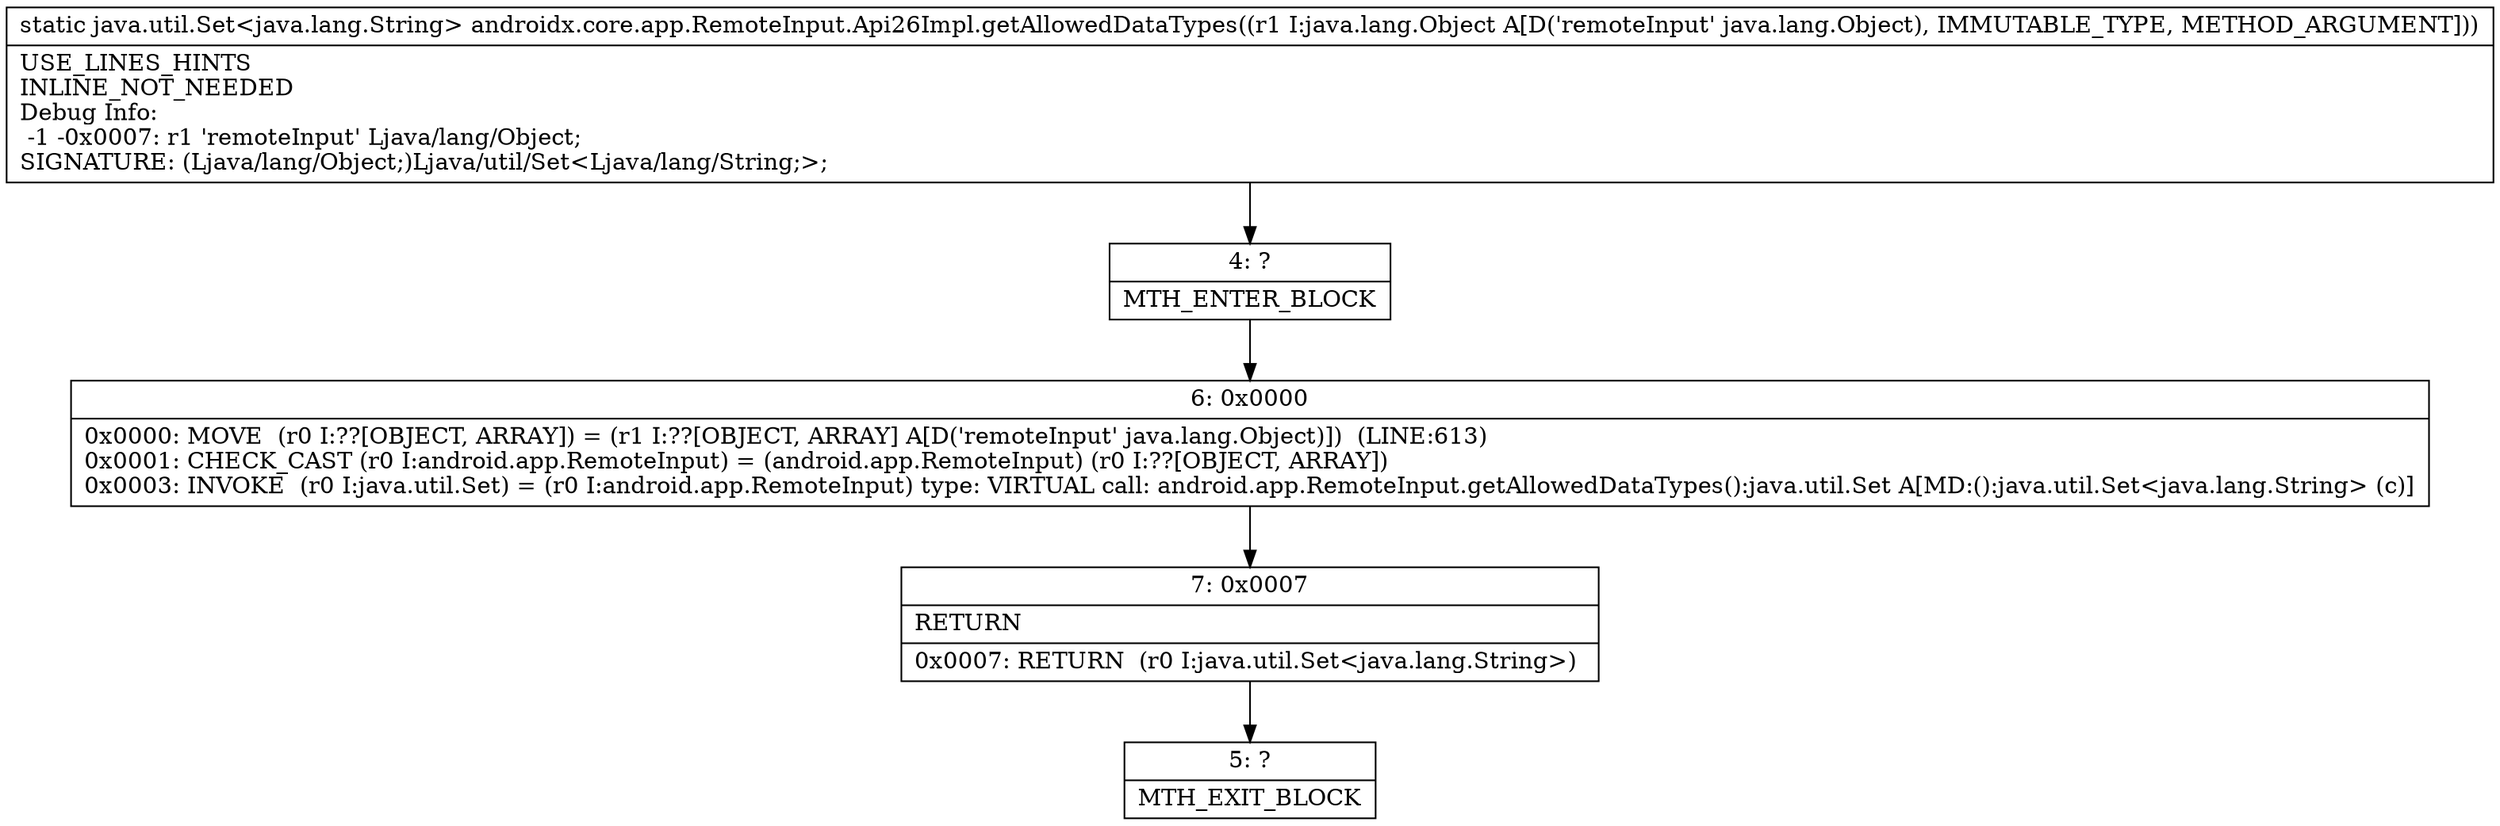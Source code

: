 digraph "CFG forandroidx.core.app.RemoteInput.Api26Impl.getAllowedDataTypes(Ljava\/lang\/Object;)Ljava\/util\/Set;" {
Node_4 [shape=record,label="{4\:\ ?|MTH_ENTER_BLOCK\l}"];
Node_6 [shape=record,label="{6\:\ 0x0000|0x0000: MOVE  (r0 I:??[OBJECT, ARRAY]) = (r1 I:??[OBJECT, ARRAY] A[D('remoteInput' java.lang.Object)])  (LINE:613)\l0x0001: CHECK_CAST (r0 I:android.app.RemoteInput) = (android.app.RemoteInput) (r0 I:??[OBJECT, ARRAY]) \l0x0003: INVOKE  (r0 I:java.util.Set) = (r0 I:android.app.RemoteInput) type: VIRTUAL call: android.app.RemoteInput.getAllowedDataTypes():java.util.Set A[MD:():java.util.Set\<java.lang.String\> (c)]\l}"];
Node_7 [shape=record,label="{7\:\ 0x0007|RETURN\l|0x0007: RETURN  (r0 I:java.util.Set\<java.lang.String\>) \l}"];
Node_5 [shape=record,label="{5\:\ ?|MTH_EXIT_BLOCK\l}"];
MethodNode[shape=record,label="{static java.util.Set\<java.lang.String\> androidx.core.app.RemoteInput.Api26Impl.getAllowedDataTypes((r1 I:java.lang.Object A[D('remoteInput' java.lang.Object), IMMUTABLE_TYPE, METHOD_ARGUMENT]))  | USE_LINES_HINTS\lINLINE_NOT_NEEDED\lDebug Info:\l  \-1 \-0x0007: r1 'remoteInput' Ljava\/lang\/Object;\lSIGNATURE: (Ljava\/lang\/Object;)Ljava\/util\/Set\<Ljava\/lang\/String;\>;\l}"];
MethodNode -> Node_4;Node_4 -> Node_6;
Node_6 -> Node_7;
Node_7 -> Node_5;
}

